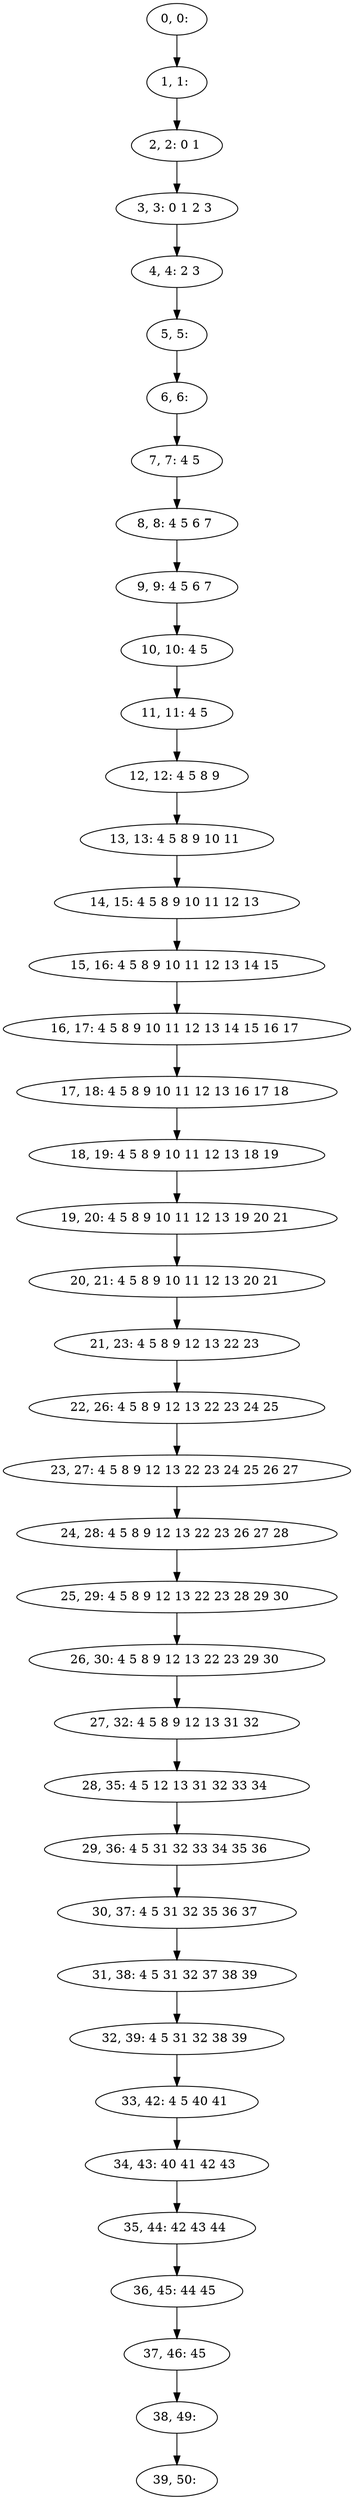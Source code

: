 digraph G {
0[label="0, 0: "];
1[label="1, 1: "];
2[label="2, 2: 0 1 "];
3[label="3, 3: 0 1 2 3 "];
4[label="4, 4: 2 3 "];
5[label="5, 5: "];
6[label="6, 6: "];
7[label="7, 7: 4 5 "];
8[label="8, 8: 4 5 6 7 "];
9[label="9, 9: 4 5 6 7 "];
10[label="10, 10: 4 5 "];
11[label="11, 11: 4 5 "];
12[label="12, 12: 4 5 8 9 "];
13[label="13, 13: 4 5 8 9 10 11 "];
14[label="14, 15: 4 5 8 9 10 11 12 13 "];
15[label="15, 16: 4 5 8 9 10 11 12 13 14 15 "];
16[label="16, 17: 4 5 8 9 10 11 12 13 14 15 16 17 "];
17[label="17, 18: 4 5 8 9 10 11 12 13 16 17 18 "];
18[label="18, 19: 4 5 8 9 10 11 12 13 18 19 "];
19[label="19, 20: 4 5 8 9 10 11 12 13 19 20 21 "];
20[label="20, 21: 4 5 8 9 10 11 12 13 20 21 "];
21[label="21, 23: 4 5 8 9 12 13 22 23 "];
22[label="22, 26: 4 5 8 9 12 13 22 23 24 25 "];
23[label="23, 27: 4 5 8 9 12 13 22 23 24 25 26 27 "];
24[label="24, 28: 4 5 8 9 12 13 22 23 26 27 28 "];
25[label="25, 29: 4 5 8 9 12 13 22 23 28 29 30 "];
26[label="26, 30: 4 5 8 9 12 13 22 23 29 30 "];
27[label="27, 32: 4 5 8 9 12 13 31 32 "];
28[label="28, 35: 4 5 12 13 31 32 33 34 "];
29[label="29, 36: 4 5 31 32 33 34 35 36 "];
30[label="30, 37: 4 5 31 32 35 36 37 "];
31[label="31, 38: 4 5 31 32 37 38 39 "];
32[label="32, 39: 4 5 31 32 38 39 "];
33[label="33, 42: 4 5 40 41 "];
34[label="34, 43: 40 41 42 43 "];
35[label="35, 44: 42 43 44 "];
36[label="36, 45: 44 45 "];
37[label="37, 46: 45 "];
38[label="38, 49: "];
39[label="39, 50: "];
0->1 ;
1->2 ;
2->3 ;
3->4 ;
4->5 ;
5->6 ;
6->7 ;
7->8 ;
8->9 ;
9->10 ;
10->11 ;
11->12 ;
12->13 ;
13->14 ;
14->15 ;
15->16 ;
16->17 ;
17->18 ;
18->19 ;
19->20 ;
20->21 ;
21->22 ;
22->23 ;
23->24 ;
24->25 ;
25->26 ;
26->27 ;
27->28 ;
28->29 ;
29->30 ;
30->31 ;
31->32 ;
32->33 ;
33->34 ;
34->35 ;
35->36 ;
36->37 ;
37->38 ;
38->39 ;
}
